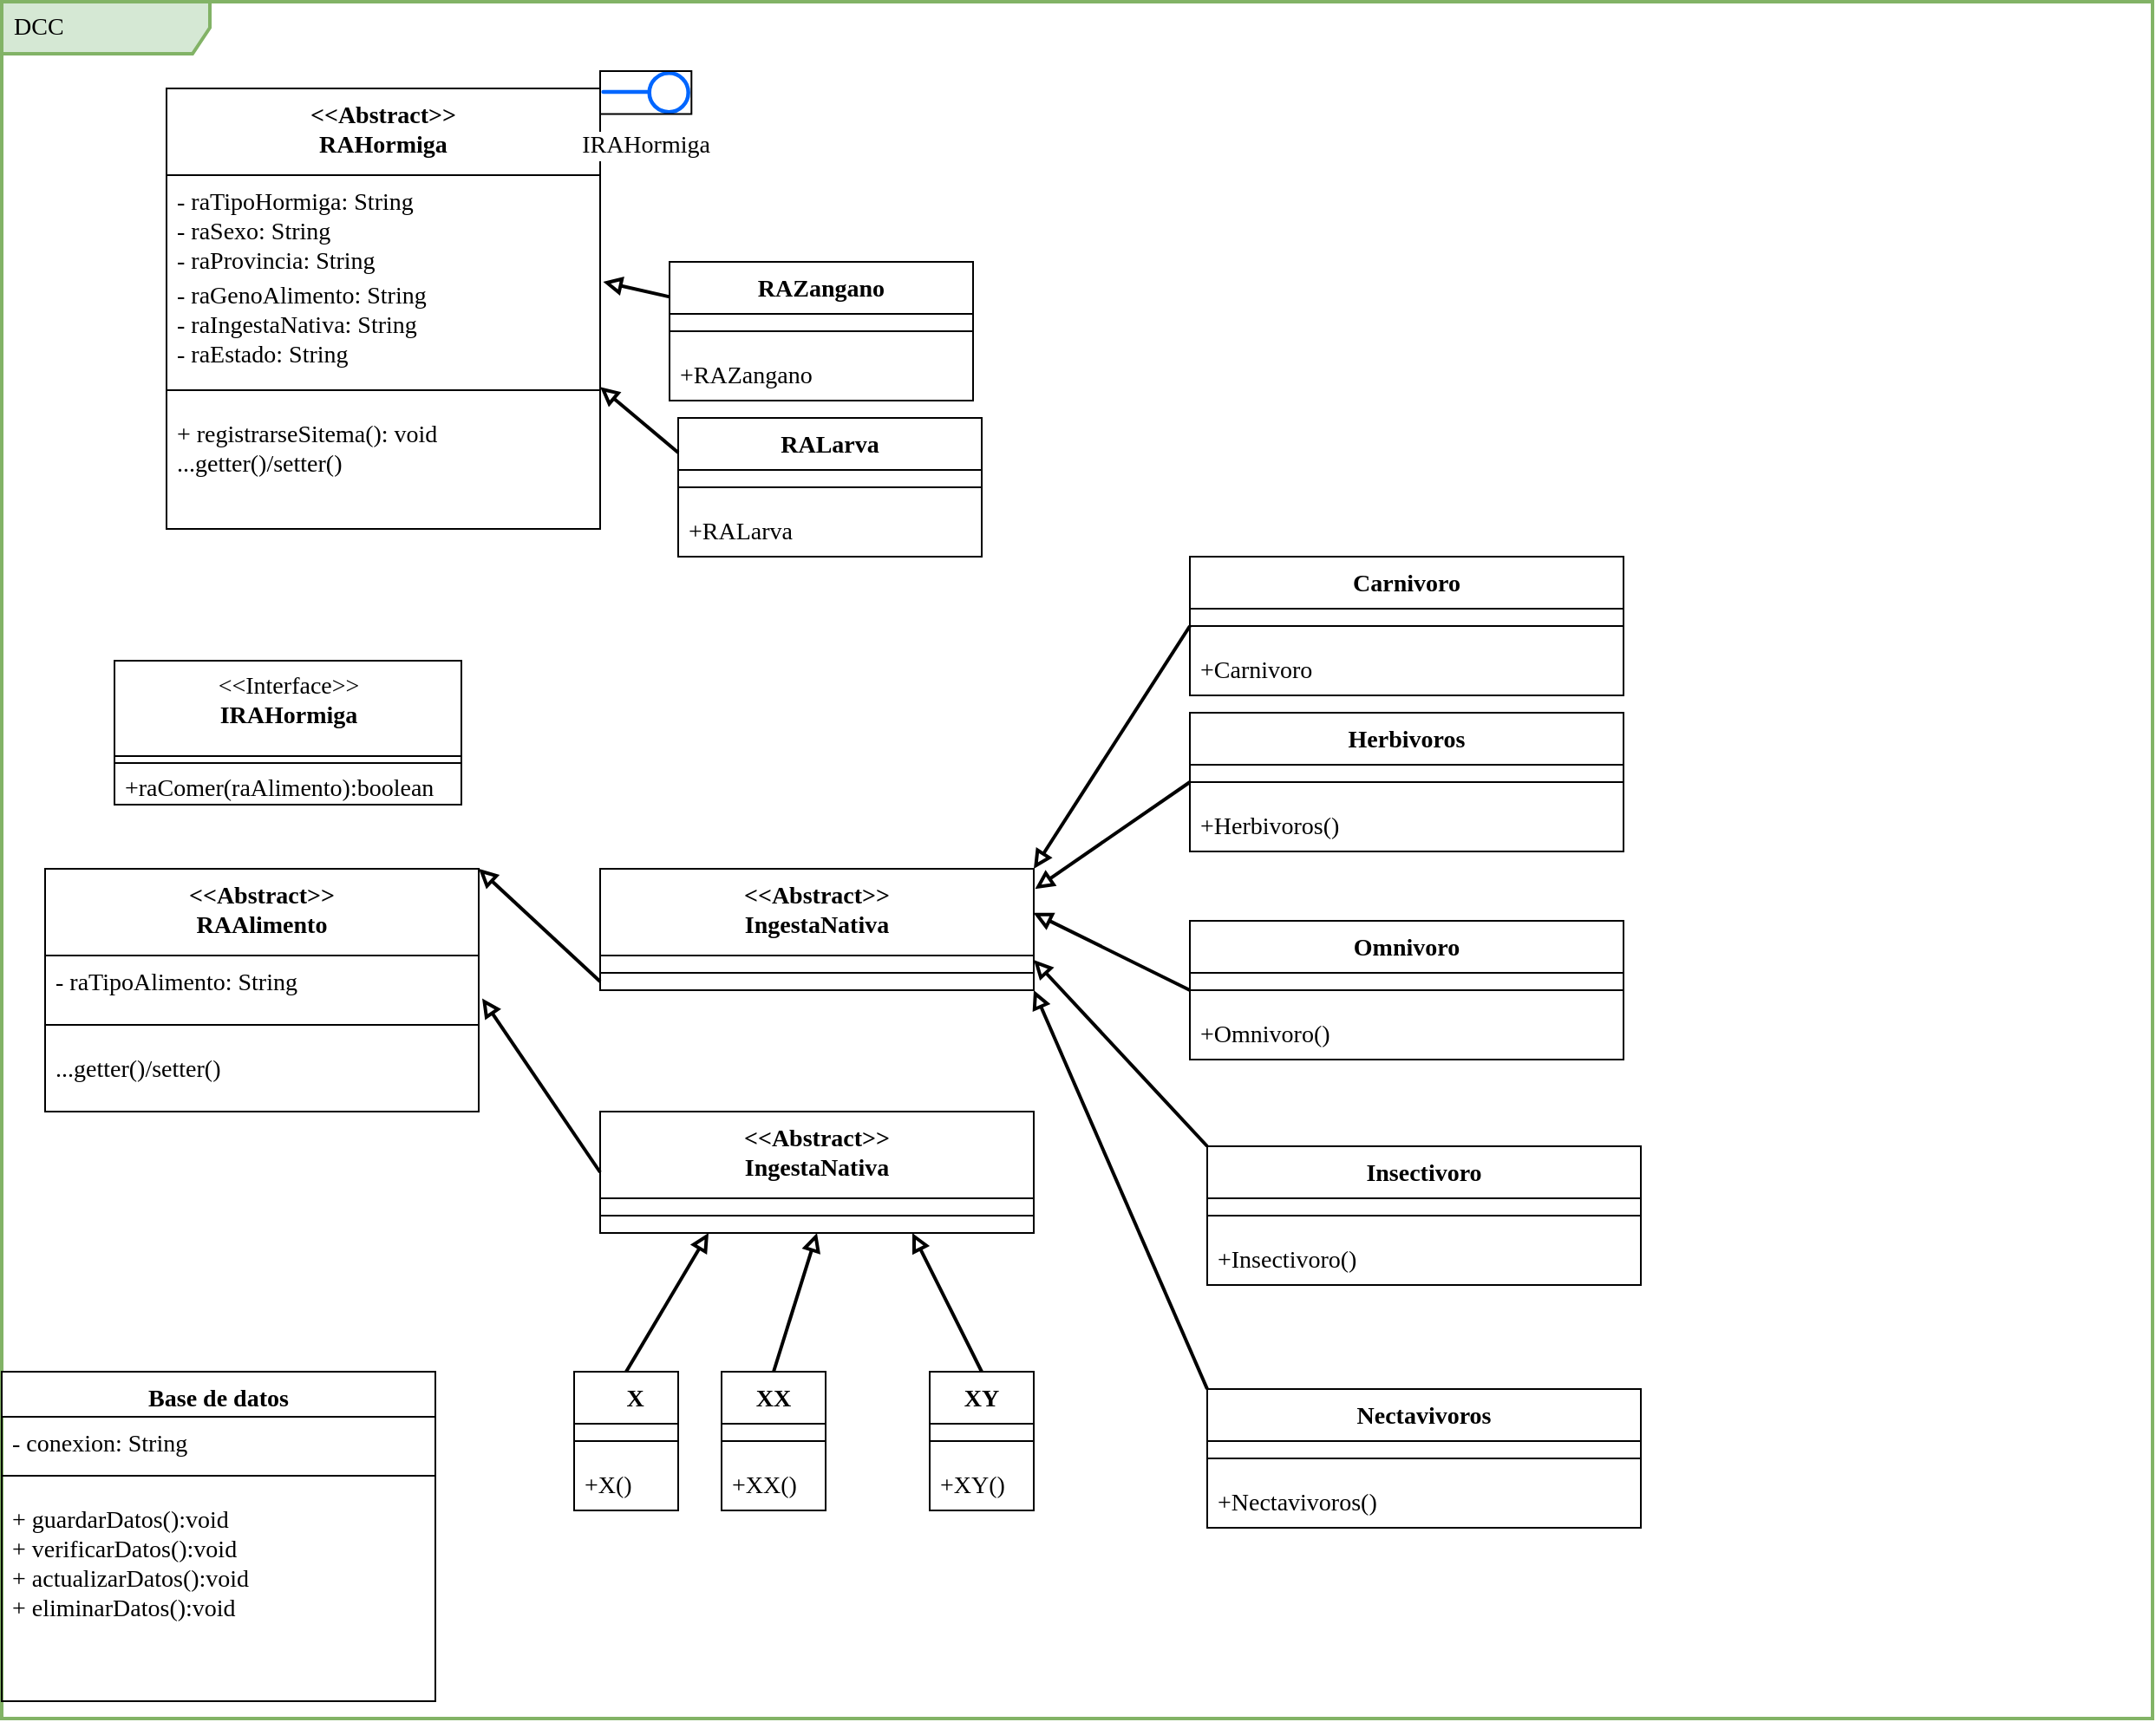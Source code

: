<mxfile>
    <diagram id="NBXmXXn21HyQ9TVF_WW5" name="Page-1">
        <mxGraphModel dx="1602" dy="411" grid="1" gridSize="10" guides="1" tooltips="1" connect="1" arrows="1" fold="1" page="1" pageScale="1" pageWidth="850" pageHeight="1100" math="0" shadow="0">
            <root>
                <mxCell id="0"/>
                <mxCell id="1" parent="0"/>
                <mxCell id="155" value="DCC&amp;nbsp;" style="shape=umlFrame;whiteSpace=wrap;html=1;width=120;height=30;boundedLbl=1;verticalAlign=middle;align=left;spacingLeft=5;shadow=0;fillColor=#d5e8d4;strokeColor=#82b366;strokeWidth=2;fontColor=#000000;fontFamily=Tahoma;fontSize=14;" parent="1" vertex="1">
                    <mxGeometry x="-815" y="40" width="1240" height="990" as="geometry"/>
                </mxCell>
                <mxCell id="95" value="&lt;&lt;Abstract&gt;&gt;&#10;RAHormiga" style="swimlane;fontStyle=1;align=center;verticalAlign=top;childLayout=stackLayout;horizontal=1;startSize=50;horizontalStack=0;resizeParent=1;resizeParentMax=0;resizeLast=0;collapsible=1;marginBottom=0;hachureGap=4;fontFamily=Tahoma;fontSize=14;swimlaneLine=1;glass=0;rounded=0;" parent="1" vertex="1">
                    <mxGeometry x="-720" y="90" width="250" height="254" as="geometry">
                        <mxRectangle x="-525" y="30" width="140" height="40" as="alternateBounds"/>
                    </mxGeometry>
                </mxCell>
                <mxCell id="96" value="- raTipoHormiga: String&#10;- raSexo: String&#10;- raProvincia: String&#10;&#10;" style="text;strokeColor=none;fillColor=none;align=left;verticalAlign=top;spacingLeft=4;spacingRight=4;overflow=hidden;rotatable=0;points=[[0,0.5],[1,0.5]];portConstraint=eastwest;hachureGap=4;fontFamily=Tahoma;fontSize=14;" parent="95" vertex="1">
                    <mxGeometry y="50" width="250" height="54" as="geometry"/>
                </mxCell>
                <mxCell id="156" value="- raGenoAlimento: String&#10;- raIngestaNativa: String&#10;- raEstado: String&#10;&#10;" style="text;strokeColor=none;fillColor=none;align=left;verticalAlign=top;spacingLeft=4;spacingRight=4;overflow=hidden;rotatable=0;points=[[0,0.5],[1,0.5]];portConstraint=eastwest;hachureGap=4;fontFamily=Tahoma;fontSize=14;" parent="95" vertex="1">
                    <mxGeometry y="104" width="250" height="60" as="geometry"/>
                </mxCell>
                <mxCell id="97" value="" style="line;strokeWidth=1;fillColor=none;align=left;verticalAlign=middle;spacingTop=-1;spacingLeft=3;spacingRight=3;rotatable=0;labelPosition=right;points=[];portConstraint=eastwest;strokeColor=inherit;hachureGap=4;fontFamily=Tahoma;fontSize=14;" parent="95" vertex="1">
                    <mxGeometry y="164" width="250" height="20" as="geometry"/>
                </mxCell>
                <mxCell id="98" value="+ registrarseSitema(): void&#10;...getter()/setter()" style="text;strokeColor=none;fillColor=none;align=left;verticalAlign=top;spacingLeft=4;spacingRight=4;overflow=hidden;rotatable=0;points=[[0,0.5],[1,0.5]];portConstraint=eastwest;hachureGap=4;fontFamily=Tahoma;fontSize=14;" parent="95" vertex="1">
                    <mxGeometry y="184" width="250" height="70" as="geometry"/>
                </mxCell>
                <mxCell id="125" value="Base de datos" style="swimlane;fontStyle=1;align=center;verticalAlign=top;childLayout=stackLayout;horizontal=1;startSize=26;horizontalStack=0;resizeParent=1;resizeParentMax=0;resizeLast=0;collapsible=1;marginBottom=0;hachureGap=4;fontFamily=Tahoma;fontSize=14;swimlaneLine=1;glass=0;rounded=0;" parent="1" vertex="1">
                    <mxGeometry x="-815" y="830" width="250" height="190" as="geometry"/>
                </mxCell>
                <mxCell id="126" value="- conexion: String&#10;" style="text;strokeColor=none;fillColor=none;align=left;verticalAlign=top;spacingLeft=4;spacingRight=4;overflow=hidden;rotatable=0;points=[[0,0.5],[1,0.5]];portConstraint=eastwest;hachureGap=4;fontFamily=Tahoma;fontSize=14;" parent="125" vertex="1">
                    <mxGeometry y="26" width="250" height="24" as="geometry"/>
                </mxCell>
                <mxCell id="127" value="" style="line;strokeWidth=1;fillColor=none;align=left;verticalAlign=middle;spacingTop=-1;spacingLeft=3;spacingRight=3;rotatable=0;labelPosition=right;points=[];portConstraint=eastwest;strokeColor=inherit;hachureGap=4;fontFamily=Tahoma;fontSize=14;" parent="125" vertex="1">
                    <mxGeometry y="50" width="250" height="20" as="geometry"/>
                </mxCell>
                <mxCell id="128" value="+ guardarDatos():void&#10;+ verificarDatos():void&#10;+ actualizarDatos():void&#10;+ eliminarDatos():void&#10;" style="text;strokeColor=none;fillColor=none;align=left;verticalAlign=top;spacingLeft=4;spacingRight=4;overflow=hidden;rotatable=0;points=[[0,0.5],[1,0.5]];portConstraint=eastwest;hachureGap=4;fontFamily=Tahoma;fontSize=14;" parent="125" vertex="1">
                    <mxGeometry y="70" width="250" height="120" as="geometry"/>
                </mxCell>
                <mxCell id="AS-QSBwGqHrEAFDhqw0k-174" style="edgeStyle=none;html=1;fontFamily=Tahoma;fontSize=14;endArrow=block;endFill=0;strokeWidth=2;entryX=1.007;entryY=0.125;entryDx=0;entryDy=0;entryPerimeter=0;" parent="1" source="AS-QSBwGqHrEAFDhqw0k-169" target="156" edge="1">
                    <mxGeometry relative="1" as="geometry"/>
                </mxCell>
                <mxCell id="AS-QSBwGqHrEAFDhqw0k-169" value="RAZangano" style="swimlane;fontStyle=1;align=center;verticalAlign=top;childLayout=stackLayout;horizontal=1;startSize=30;horizontalStack=0;resizeParent=1;resizeParentMax=0;resizeLast=0;collapsible=1;marginBottom=0;hachureGap=4;fontFamily=Tahoma;fontSize=14;swimlaneLine=1;glass=0;rounded=0;" parent="1" vertex="1">
                    <mxGeometry x="-430" y="190" width="175" height="80" as="geometry">
                        <mxRectangle x="-525" y="30" width="140" height="40" as="alternateBounds"/>
                    </mxGeometry>
                </mxCell>
                <mxCell id="AS-QSBwGqHrEAFDhqw0k-172" value="" style="line;strokeWidth=1;fillColor=none;align=left;verticalAlign=middle;spacingTop=-1;spacingLeft=3;spacingRight=3;rotatable=0;labelPosition=right;points=[];portConstraint=eastwest;strokeColor=inherit;hachureGap=4;fontFamily=Tahoma;fontSize=14;" parent="AS-QSBwGqHrEAFDhqw0k-169" vertex="1">
                    <mxGeometry y="30" width="175" height="20" as="geometry"/>
                </mxCell>
                <mxCell id="AS-QSBwGqHrEAFDhqw0k-173" value="+RAZangano" style="text;strokeColor=none;fillColor=none;align=left;verticalAlign=top;spacingLeft=4;spacingRight=4;overflow=hidden;rotatable=0;points=[[0,0.5],[1,0.5]];portConstraint=eastwest;hachureGap=4;fontFamily=Tahoma;fontSize=14;" parent="AS-QSBwGqHrEAFDhqw0k-169" vertex="1">
                    <mxGeometry y="50" width="175" height="30" as="geometry"/>
                </mxCell>
                <mxCell id="AS-QSBwGqHrEAFDhqw0k-178" value="RALarva" style="swimlane;fontStyle=1;align=center;verticalAlign=top;childLayout=stackLayout;horizontal=1;startSize=30;horizontalStack=0;resizeParent=1;resizeParentMax=0;resizeLast=0;collapsible=1;marginBottom=0;hachureGap=4;fontFamily=Tahoma;fontSize=14;swimlaneLine=1;glass=0;rounded=0;" parent="1" vertex="1">
                    <mxGeometry x="-425" y="280" width="175" height="80" as="geometry">
                        <mxRectangle x="-525" y="30" width="140" height="40" as="alternateBounds"/>
                    </mxGeometry>
                </mxCell>
                <mxCell id="AS-QSBwGqHrEAFDhqw0k-179" value="" style="line;strokeWidth=1;fillColor=none;align=left;verticalAlign=middle;spacingTop=-1;spacingLeft=3;spacingRight=3;rotatable=0;labelPosition=right;points=[];portConstraint=eastwest;strokeColor=inherit;hachureGap=4;fontFamily=Tahoma;fontSize=14;" parent="AS-QSBwGqHrEAFDhqw0k-178" vertex="1">
                    <mxGeometry y="30" width="175" height="20" as="geometry"/>
                </mxCell>
                <mxCell id="AS-QSBwGqHrEAFDhqw0k-180" value="+RALarva" style="text;strokeColor=none;fillColor=none;align=left;verticalAlign=top;spacingLeft=4;spacingRight=4;overflow=hidden;rotatable=0;points=[[0,0.5],[1,0.5]];portConstraint=eastwest;hachureGap=4;fontFamily=Tahoma;fontSize=14;" parent="AS-QSBwGqHrEAFDhqw0k-178" vertex="1">
                    <mxGeometry y="50" width="175" height="30" as="geometry"/>
                </mxCell>
                <mxCell id="AS-QSBwGqHrEAFDhqw0k-181" style="edgeStyle=none;html=1;fontFamily=Tahoma;fontSize=14;endArrow=block;endFill=0;strokeWidth=2;entryX=1;entryY=0.408;entryDx=0;entryDy=0;exitX=0;exitY=0.25;exitDx=0;exitDy=0;entryPerimeter=0;" parent="1" source="AS-QSBwGqHrEAFDhqw0k-178" target="97" edge="1">
                    <mxGeometry relative="1" as="geometry">
                        <mxPoint x="-390" y="146.107" as="sourcePoint"/>
                        <mxPoint x="-460.25" y="126.924" as="targetPoint"/>
                    </mxGeometry>
                </mxCell>
                <mxCell id="AS-QSBwGqHrEAFDhqw0k-183" value="IRAHormiga" style="aspect=fixed;perimeter=ellipsePerimeter;html=1;align=center;shadow=0;dashed=0;spacingTop=3;image;image=img/lib/active_directory/interface.svg;fontFamily=Tahoma;fontSize=14;rotation=0;imageBorder=default;" parent="1" vertex="1">
                    <mxGeometry x="-470" y="80" width="52.65" height="24.75" as="geometry"/>
                </mxCell>
                <mxCell id="AS-QSBwGqHrEAFDhqw0k-186" value="&amp;lt;&amp;lt;Interface&amp;gt;&amp;gt;&lt;br&gt;&lt;b&gt;IRAHormiga&lt;/b&gt;" style="swimlane;fontStyle=0;align=center;verticalAlign=top;childLayout=stackLayout;horizontal=1;startSize=55;horizontalStack=0;resizeParent=1;resizeParentMax=0;resizeLast=0;collapsible=0;marginBottom=0;html=1;sketch=0;fontFamily=Tahoma;fontSize=14;" parent="1" vertex="1">
                    <mxGeometry x="-750" y="420" width="200" height="83" as="geometry"/>
                </mxCell>
                <mxCell id="AS-QSBwGqHrEAFDhqw0k-191" value="" style="line;strokeWidth=1;fillColor=none;align=left;verticalAlign=middle;spacingTop=-1;spacingLeft=3;spacingRight=3;rotatable=0;labelPosition=right;points=[];portConstraint=eastwest;sketch=0;fontFamily=Tahoma;fontSize=14;" parent="AS-QSBwGqHrEAFDhqw0k-186" vertex="1">
                    <mxGeometry y="55" width="200" height="8" as="geometry"/>
                </mxCell>
                <mxCell id="AS-QSBwGqHrEAFDhqw0k-193" value="+raComer(raAlimento):boolean" style="text;html=1;strokeColor=none;fillColor=none;align=left;verticalAlign=middle;spacingLeft=4;spacingRight=4;overflow=hidden;rotatable=0;points=[[0,0.5],[1,0.5]];portConstraint=eastwest;sketch=0;fontFamily=Tahoma;fontSize=14;" parent="AS-QSBwGqHrEAFDhqw0k-186" vertex="1">
                    <mxGeometry y="63" width="200" height="20" as="geometry"/>
                </mxCell>
                <mxCell id="AS-QSBwGqHrEAFDhqw0k-194" value="&lt;&lt;Abstract&gt;&gt;&#10;RAAlimento" style="swimlane;fontStyle=1;align=center;verticalAlign=top;childLayout=stackLayout;horizontal=1;startSize=50;horizontalStack=0;resizeParent=1;resizeParentMax=0;resizeLast=0;collapsible=1;marginBottom=0;hachureGap=4;fontFamily=Tahoma;fontSize=14;swimlaneLine=1;glass=0;rounded=0;" parent="1" vertex="1">
                    <mxGeometry x="-790" y="540" width="250" height="140" as="geometry">
                        <mxRectangle x="-525" y="30" width="140" height="40" as="alternateBounds"/>
                    </mxGeometry>
                </mxCell>
                <mxCell id="AS-QSBwGqHrEAFDhqw0k-195" value="- raTipoAlimento: String" style="text;strokeColor=none;fillColor=none;align=left;verticalAlign=top;spacingLeft=4;spacingRight=4;overflow=hidden;rotatable=0;points=[[0,0.5],[1,0.5]];portConstraint=eastwest;hachureGap=4;fontFamily=Tahoma;fontSize=14;" parent="AS-QSBwGqHrEAFDhqw0k-194" vertex="1">
                    <mxGeometry y="50" width="250" height="30" as="geometry"/>
                </mxCell>
                <mxCell id="AS-QSBwGqHrEAFDhqw0k-197" value="" style="line;strokeWidth=1;fillColor=none;align=left;verticalAlign=middle;spacingTop=-1;spacingLeft=3;spacingRight=3;rotatable=0;labelPosition=right;points=[];portConstraint=eastwest;strokeColor=inherit;hachureGap=4;fontFamily=Tahoma;fontSize=14;" parent="AS-QSBwGqHrEAFDhqw0k-194" vertex="1">
                    <mxGeometry y="80" width="250" height="20" as="geometry"/>
                </mxCell>
                <mxCell id="AS-QSBwGqHrEAFDhqw0k-198" value="...getter()/setter()" style="text;strokeColor=none;fillColor=none;align=left;verticalAlign=top;spacingLeft=4;spacingRight=4;overflow=hidden;rotatable=0;points=[[0,0.5],[1,0.5]];portConstraint=eastwest;hachureGap=4;fontFamily=Tahoma;fontSize=14;" parent="AS-QSBwGqHrEAFDhqw0k-194" vertex="1">
                    <mxGeometry y="100" width="250" height="40" as="geometry"/>
                </mxCell>
                <mxCell id="AS-QSBwGqHrEAFDhqw0k-199" value="&lt;&lt;Abstract&gt;&gt;&#10;IngestaNativa" style="swimlane;fontStyle=1;align=center;verticalAlign=top;childLayout=stackLayout;horizontal=1;startSize=50;horizontalStack=0;resizeParent=1;resizeParentMax=0;resizeLast=0;collapsible=1;marginBottom=0;hachureGap=4;fontFamily=Tahoma;fontSize=14;swimlaneLine=1;glass=0;rounded=0;" parent="1" vertex="1">
                    <mxGeometry x="-470" y="540" width="250" height="70" as="geometry">
                        <mxRectangle x="-525" y="30" width="140" height="40" as="alternateBounds"/>
                    </mxGeometry>
                </mxCell>
                <mxCell id="AS-QSBwGqHrEAFDhqw0k-201" value="" style="line;strokeWidth=1;fillColor=none;align=left;verticalAlign=middle;spacingTop=-1;spacingLeft=3;spacingRight=3;rotatable=0;labelPosition=right;points=[];portConstraint=eastwest;strokeColor=inherit;hachureGap=4;fontFamily=Tahoma;fontSize=14;" parent="AS-QSBwGqHrEAFDhqw0k-199" vertex="1">
                    <mxGeometry y="50" width="250" height="20" as="geometry"/>
                </mxCell>
                <mxCell id="AS-QSBwGqHrEAFDhqw0k-207" style="edgeStyle=none;html=1;fontFamily=Tahoma;fontSize=14;endArrow=block;endFill=0;strokeWidth=2;entryX=1;entryY=0;entryDx=0;entryDy=0;exitX=0;exitY=0.5;exitDx=0;exitDy=0;" parent="1" target="AS-QSBwGqHrEAFDhqw0k-194" edge="1">
                    <mxGeometry relative="1" as="geometry">
                        <mxPoint x="-470" y="605" as="sourcePoint"/>
                        <mxPoint x="-458.25" y="211.5" as="targetPoint"/>
                    </mxGeometry>
                </mxCell>
                <mxCell id="AS-QSBwGqHrEAFDhqw0k-208" value="&lt;&lt;Abstract&gt;&gt;&#10;IngestaNativa" style="swimlane;fontStyle=1;align=center;verticalAlign=top;childLayout=stackLayout;horizontal=1;startSize=50;horizontalStack=0;resizeParent=1;resizeParentMax=0;resizeLast=0;collapsible=1;marginBottom=0;hachureGap=4;fontFamily=Tahoma;fontSize=14;swimlaneLine=1;glass=0;rounded=0;" parent="1" vertex="1">
                    <mxGeometry x="-470" y="680" width="250" height="70" as="geometry">
                        <mxRectangle x="-525" y="30" width="140" height="40" as="alternateBounds"/>
                    </mxGeometry>
                </mxCell>
                <mxCell id="AS-QSBwGqHrEAFDhqw0k-209" value="" style="line;strokeWidth=1;fillColor=none;align=left;verticalAlign=middle;spacingTop=-1;spacingLeft=3;spacingRight=3;rotatable=0;labelPosition=right;points=[];portConstraint=eastwest;strokeColor=inherit;hachureGap=4;fontFamily=Tahoma;fontSize=14;" parent="AS-QSBwGqHrEAFDhqw0k-208" vertex="1">
                    <mxGeometry y="50" width="250" height="20" as="geometry"/>
                </mxCell>
                <mxCell id="AS-QSBwGqHrEAFDhqw0k-210" style="edgeStyle=none;html=1;fontFamily=Tahoma;fontSize=14;endArrow=block;endFill=0;strokeWidth=2;entryX=1.008;entryY=0.825;entryDx=0;entryDy=0;exitX=0;exitY=0.5;exitDx=0;exitDy=0;entryPerimeter=0;" parent="1" source="AS-QSBwGqHrEAFDhqw0k-208" target="AS-QSBwGqHrEAFDhqw0k-195" edge="1">
                    <mxGeometry relative="1" as="geometry">
                        <mxPoint x="-460" y="615" as="sourcePoint"/>
                        <mxPoint x="-530" y="550" as="targetPoint"/>
                    </mxGeometry>
                </mxCell>
                <mxCell id="AS-QSBwGqHrEAFDhqw0k-211" value="Carnivoro" style="swimlane;fontStyle=1;align=center;verticalAlign=top;childLayout=stackLayout;horizontal=1;startSize=30;horizontalStack=0;resizeParent=1;resizeParentMax=0;resizeLast=0;collapsible=1;marginBottom=0;hachureGap=4;fontFamily=Tahoma;fontSize=14;swimlaneLine=1;glass=0;rounded=0;" parent="1" vertex="1">
                    <mxGeometry x="-130" y="360" width="250" height="80" as="geometry">
                        <mxRectangle x="-525" y="30" width="140" height="40" as="alternateBounds"/>
                    </mxGeometry>
                </mxCell>
                <mxCell id="AS-QSBwGqHrEAFDhqw0k-212" value="" style="line;strokeWidth=1;fillColor=none;align=left;verticalAlign=middle;spacingTop=-1;spacingLeft=3;spacingRight=3;rotatable=0;labelPosition=right;points=[];portConstraint=eastwest;strokeColor=inherit;hachureGap=4;fontFamily=Tahoma;fontSize=14;" parent="AS-QSBwGqHrEAFDhqw0k-211" vertex="1">
                    <mxGeometry y="30" width="250" height="20" as="geometry"/>
                </mxCell>
                <mxCell id="AS-QSBwGqHrEAFDhqw0k-226" value="+Carnivoro" style="text;strokeColor=none;fillColor=none;align=left;verticalAlign=top;spacingLeft=4;spacingRight=4;overflow=hidden;rotatable=0;points=[[0,0.5],[1,0.5]];portConstraint=eastwest;hachureGap=4;fontFamily=Tahoma;fontSize=14;" parent="AS-QSBwGqHrEAFDhqw0k-211" vertex="1">
                    <mxGeometry y="50" width="250" height="30" as="geometry"/>
                </mxCell>
                <mxCell id="AS-QSBwGqHrEAFDhqw0k-213" value="Herbivoros" style="swimlane;fontStyle=1;align=center;verticalAlign=top;childLayout=stackLayout;horizontal=1;startSize=30;horizontalStack=0;resizeParent=1;resizeParentMax=0;resizeLast=0;collapsible=1;marginBottom=0;hachureGap=4;fontFamily=Tahoma;fontSize=14;swimlaneLine=1;glass=0;rounded=0;" parent="1" vertex="1">
                    <mxGeometry x="-130" y="450" width="250" height="80" as="geometry">
                        <mxRectangle x="-525" y="30" width="140" height="40" as="alternateBounds"/>
                    </mxGeometry>
                </mxCell>
                <mxCell id="AS-QSBwGqHrEAFDhqw0k-214" value="" style="line;strokeWidth=1;fillColor=none;align=left;verticalAlign=middle;spacingTop=-1;spacingLeft=3;spacingRight=3;rotatable=0;labelPosition=right;points=[];portConstraint=eastwest;strokeColor=inherit;hachureGap=4;fontFamily=Tahoma;fontSize=14;" parent="AS-QSBwGqHrEAFDhqw0k-213" vertex="1">
                    <mxGeometry y="30" width="250" height="20" as="geometry"/>
                </mxCell>
                <mxCell id="AS-QSBwGqHrEAFDhqw0k-227" value="+Herbivoros()" style="text;strokeColor=none;fillColor=none;align=left;verticalAlign=top;spacingLeft=4;spacingRight=4;overflow=hidden;rotatable=0;points=[[0,0.5],[1,0.5]];portConstraint=eastwest;hachureGap=4;fontFamily=Tahoma;fontSize=14;" parent="AS-QSBwGqHrEAFDhqw0k-213" vertex="1">
                    <mxGeometry y="50" width="250" height="30" as="geometry"/>
                </mxCell>
                <mxCell id="AS-QSBwGqHrEAFDhqw0k-215" value="Insectivoro" style="swimlane;fontStyle=1;align=center;verticalAlign=top;childLayout=stackLayout;horizontal=1;startSize=30;horizontalStack=0;resizeParent=1;resizeParentMax=0;resizeLast=0;collapsible=1;marginBottom=0;hachureGap=4;fontFamily=Tahoma;fontSize=14;swimlaneLine=1;glass=0;rounded=0;" parent="1" vertex="1">
                    <mxGeometry x="-120" y="700" width="250" height="80" as="geometry">
                        <mxRectangle x="-525" y="30" width="140" height="40" as="alternateBounds"/>
                    </mxGeometry>
                </mxCell>
                <mxCell id="AS-QSBwGqHrEAFDhqw0k-216" value="" style="line;strokeWidth=1;fillColor=none;align=left;verticalAlign=middle;spacingTop=-1;spacingLeft=3;spacingRight=3;rotatable=0;labelPosition=right;points=[];portConstraint=eastwest;strokeColor=inherit;hachureGap=4;fontFamily=Tahoma;fontSize=14;" parent="AS-QSBwGqHrEAFDhqw0k-215" vertex="1">
                    <mxGeometry y="30" width="250" height="20" as="geometry"/>
                </mxCell>
                <mxCell id="AS-QSBwGqHrEAFDhqw0k-229" value="+Insectivoro()" style="text;strokeColor=none;fillColor=none;align=left;verticalAlign=top;spacingLeft=4;spacingRight=4;overflow=hidden;rotatable=0;points=[[0,0.5],[1,0.5]];portConstraint=eastwest;hachureGap=4;fontFamily=Tahoma;fontSize=14;" parent="AS-QSBwGqHrEAFDhqw0k-215" vertex="1">
                    <mxGeometry y="50" width="250" height="30" as="geometry"/>
                </mxCell>
                <mxCell id="AS-QSBwGqHrEAFDhqw0k-217" value="Omnivoro" style="swimlane;fontStyle=1;align=center;verticalAlign=top;childLayout=stackLayout;horizontal=1;startSize=30;horizontalStack=0;resizeParent=1;resizeParentMax=0;resizeLast=0;collapsible=1;marginBottom=0;hachureGap=4;fontFamily=Tahoma;fontSize=14;swimlaneLine=1;glass=0;rounded=0;" parent="1" vertex="1">
                    <mxGeometry x="-130" y="570" width="250" height="80" as="geometry">
                        <mxRectangle x="-525" y="30" width="140" height="40" as="alternateBounds"/>
                    </mxGeometry>
                </mxCell>
                <mxCell id="AS-QSBwGqHrEAFDhqw0k-218" value="" style="line;strokeWidth=1;fillColor=none;align=left;verticalAlign=middle;spacingTop=-1;spacingLeft=3;spacingRight=3;rotatable=0;labelPosition=right;points=[];portConstraint=eastwest;strokeColor=inherit;hachureGap=4;fontFamily=Tahoma;fontSize=14;" parent="AS-QSBwGqHrEAFDhqw0k-217" vertex="1">
                    <mxGeometry y="30" width="250" height="20" as="geometry"/>
                </mxCell>
                <mxCell id="AS-QSBwGqHrEAFDhqw0k-228" value="+Omnivoro()" style="text;strokeColor=none;fillColor=none;align=left;verticalAlign=top;spacingLeft=4;spacingRight=4;overflow=hidden;rotatable=0;points=[[0,0.5],[1,0.5]];portConstraint=eastwest;hachureGap=4;fontFamily=Tahoma;fontSize=14;" parent="AS-QSBwGqHrEAFDhqw0k-217" vertex="1">
                    <mxGeometry y="50" width="250" height="30" as="geometry"/>
                </mxCell>
                <mxCell id="AS-QSBwGqHrEAFDhqw0k-219" value="Nectavivoros" style="swimlane;fontStyle=1;align=center;verticalAlign=top;childLayout=stackLayout;horizontal=1;startSize=30;horizontalStack=0;resizeParent=1;resizeParentMax=0;resizeLast=0;collapsible=1;marginBottom=0;hachureGap=4;fontFamily=Tahoma;fontSize=14;swimlaneLine=1;glass=0;rounded=0;" parent="1" vertex="1">
                    <mxGeometry x="-120" y="840" width="250" height="80" as="geometry">
                        <mxRectangle x="-525" y="30" width="140" height="40" as="alternateBounds"/>
                    </mxGeometry>
                </mxCell>
                <mxCell id="AS-QSBwGqHrEAFDhqw0k-220" value="" style="line;strokeWidth=1;fillColor=none;align=left;verticalAlign=middle;spacingTop=-1;spacingLeft=3;spacingRight=3;rotatable=0;labelPosition=right;points=[];portConstraint=eastwest;strokeColor=inherit;hachureGap=4;fontFamily=Tahoma;fontSize=14;" parent="AS-QSBwGqHrEAFDhqw0k-219" vertex="1">
                    <mxGeometry y="30" width="250" height="20" as="geometry"/>
                </mxCell>
                <mxCell id="AS-QSBwGqHrEAFDhqw0k-230" value="+Nectavivoros()" style="text;strokeColor=none;fillColor=none;align=left;verticalAlign=top;spacingLeft=4;spacingRight=4;overflow=hidden;rotatable=0;points=[[0,0.5],[1,0.5]];portConstraint=eastwest;hachureGap=4;fontFamily=Tahoma;fontSize=14;" parent="AS-QSBwGqHrEAFDhqw0k-219" vertex="1">
                    <mxGeometry y="50" width="250" height="30" as="geometry"/>
                </mxCell>
                <mxCell id="AS-QSBwGqHrEAFDhqw0k-221" style="edgeStyle=none;html=1;fontFamily=Tahoma;fontSize=14;endArrow=block;endFill=0;strokeWidth=2;entryX=1;entryY=0;entryDx=0;entryDy=0;exitX=0;exitY=0.5;exitDx=0;exitDy=0;" parent="1" source="AS-QSBwGqHrEAFDhqw0k-211" target="AS-QSBwGqHrEAFDhqw0k-199" edge="1">
                    <mxGeometry relative="1" as="geometry">
                        <mxPoint x="-150" y="470" as="sourcePoint"/>
                        <mxPoint x="-220" y="405" as="targetPoint"/>
                    </mxGeometry>
                </mxCell>
                <mxCell id="AS-QSBwGqHrEAFDhqw0k-222" style="edgeStyle=none;html=1;fontFamily=Tahoma;fontSize=14;endArrow=block;endFill=0;strokeWidth=2;entryX=1.003;entryY=0.166;entryDx=0;entryDy=0;exitX=0;exitY=0.5;exitDx=0;exitDy=0;entryPerimeter=0;" parent="1" source="AS-QSBwGqHrEAFDhqw0k-213" target="AS-QSBwGqHrEAFDhqw0k-199" edge="1">
                    <mxGeometry relative="1" as="geometry">
                        <mxPoint x="-120" y="470" as="sourcePoint"/>
                        <mxPoint x="-220" y="575" as="targetPoint"/>
                    </mxGeometry>
                </mxCell>
                <mxCell id="AS-QSBwGqHrEAFDhqw0k-223" style="edgeStyle=none;html=1;fontFamily=Tahoma;fontSize=14;endArrow=block;endFill=0;strokeWidth=2;entryX=0.999;entryY=0.363;entryDx=0;entryDy=0;exitX=0;exitY=0.5;exitDx=0;exitDy=0;entryPerimeter=0;" parent="1" source="AS-QSBwGqHrEAFDhqw0k-217" target="AS-QSBwGqHrEAFDhqw0k-199" edge="1">
                    <mxGeometry relative="1" as="geometry">
                        <mxPoint x="-120" y="550" as="sourcePoint"/>
                        <mxPoint x="-220" y="590" as="targetPoint"/>
                    </mxGeometry>
                </mxCell>
                <mxCell id="AS-QSBwGqHrEAFDhqw0k-224" style="edgeStyle=none;html=1;fontFamily=Tahoma;fontSize=14;endArrow=block;endFill=0;strokeWidth=2;entryX=1;entryY=0.75;entryDx=0;entryDy=0;exitX=0;exitY=0;exitDx=0;exitDy=0;" parent="1" source="AS-QSBwGqHrEAFDhqw0k-215" target="AS-QSBwGqHrEAFDhqw0k-199" edge="1">
                    <mxGeometry relative="1" as="geometry">
                        <mxPoint x="-110" y="645" as="sourcePoint"/>
                        <mxPoint x="-210.25" y="575.41" as="targetPoint"/>
                    </mxGeometry>
                </mxCell>
                <mxCell id="AS-QSBwGqHrEAFDhqw0k-225" style="edgeStyle=none;html=1;fontFamily=Tahoma;fontSize=14;endArrow=block;endFill=0;strokeWidth=2;entryX=1;entryY=1;entryDx=0;entryDy=0;exitX=0;exitY=0;exitDx=0;exitDy=0;" parent="1" source="AS-QSBwGqHrEAFDhqw0k-219" target="AS-QSBwGqHrEAFDhqw0k-199" edge="1">
                    <mxGeometry relative="1" as="geometry">
                        <mxPoint x="-110" y="710" as="sourcePoint"/>
                        <mxPoint x="-210" y="602.5" as="targetPoint"/>
                    </mxGeometry>
                </mxCell>
                <mxCell id="157" value="   X" style="swimlane;fontStyle=1;align=center;verticalAlign=top;childLayout=stackLayout;horizontal=1;startSize=30;horizontalStack=0;resizeParent=1;resizeParentMax=0;resizeLast=0;collapsible=1;marginBottom=0;hachureGap=4;fontFamily=Tahoma;fontSize=14;swimlaneLine=1;glass=0;rounded=0;" vertex="1" parent="1">
                    <mxGeometry x="-485" y="830" width="60" height="80" as="geometry">
                        <mxRectangle x="-525" y="30" width="140" height="40" as="alternateBounds"/>
                    </mxGeometry>
                </mxCell>
                <mxCell id="158" value="" style="line;strokeWidth=1;fillColor=none;align=left;verticalAlign=middle;spacingTop=-1;spacingLeft=3;spacingRight=3;rotatable=0;labelPosition=right;points=[];portConstraint=eastwest;strokeColor=inherit;hachureGap=4;fontFamily=Tahoma;fontSize=14;" vertex="1" parent="157">
                    <mxGeometry y="30" width="60" height="20" as="geometry"/>
                </mxCell>
                <mxCell id="159" value="+X()" style="text;strokeColor=none;fillColor=none;align=left;verticalAlign=top;spacingLeft=4;spacingRight=4;overflow=hidden;rotatable=0;points=[[0,0.5],[1,0.5]];portConstraint=eastwest;hachureGap=4;fontFamily=Tahoma;fontSize=14;" vertex="1" parent="157">
                    <mxGeometry y="50" width="60" height="30" as="geometry"/>
                </mxCell>
                <mxCell id="163" value="XY" style="swimlane;fontStyle=1;align=center;verticalAlign=top;childLayout=stackLayout;horizontal=1;startSize=30;horizontalStack=0;resizeParent=1;resizeParentMax=0;resizeLast=0;collapsible=1;marginBottom=0;hachureGap=4;fontFamily=Tahoma;fontSize=14;swimlaneLine=1;glass=0;rounded=0;" vertex="1" parent="1">
                    <mxGeometry x="-280" y="830" width="60" height="80" as="geometry">
                        <mxRectangle x="-525" y="30" width="140" height="40" as="alternateBounds"/>
                    </mxGeometry>
                </mxCell>
                <mxCell id="164" value="" style="line;strokeWidth=1;fillColor=none;align=left;verticalAlign=middle;spacingTop=-1;spacingLeft=3;spacingRight=3;rotatable=0;labelPosition=right;points=[];portConstraint=eastwest;strokeColor=inherit;hachureGap=4;fontFamily=Tahoma;fontSize=14;" vertex="1" parent="163">
                    <mxGeometry y="30" width="60" height="20" as="geometry"/>
                </mxCell>
                <mxCell id="165" value="+XY()" style="text;strokeColor=none;fillColor=none;align=left;verticalAlign=top;spacingLeft=4;spacingRight=4;overflow=hidden;rotatable=0;points=[[0,0.5],[1,0.5]];portConstraint=eastwest;hachureGap=4;fontFamily=Tahoma;fontSize=14;" vertex="1" parent="163">
                    <mxGeometry y="50" width="60" height="30" as="geometry"/>
                </mxCell>
                <mxCell id="166" value="XX" style="swimlane;fontStyle=1;align=center;verticalAlign=top;childLayout=stackLayout;horizontal=1;startSize=30;horizontalStack=0;resizeParent=1;resizeParentMax=0;resizeLast=0;collapsible=1;marginBottom=0;hachureGap=4;fontFamily=Tahoma;fontSize=14;swimlaneLine=1;glass=0;rounded=0;" vertex="1" parent="1">
                    <mxGeometry x="-400" y="830" width="60" height="80" as="geometry">
                        <mxRectangle x="-525" y="30" width="140" height="40" as="alternateBounds"/>
                    </mxGeometry>
                </mxCell>
                <mxCell id="167" value="" style="line;strokeWidth=1;fillColor=none;align=left;verticalAlign=middle;spacingTop=-1;spacingLeft=3;spacingRight=3;rotatable=0;labelPosition=right;points=[];portConstraint=eastwest;strokeColor=inherit;hachureGap=4;fontFamily=Tahoma;fontSize=14;" vertex="1" parent="166">
                    <mxGeometry y="30" width="60" height="20" as="geometry"/>
                </mxCell>
                <mxCell id="168" value="+XX()" style="text;strokeColor=none;fillColor=none;align=left;verticalAlign=top;spacingLeft=4;spacingRight=4;overflow=hidden;rotatable=0;points=[[0,0.5],[1,0.5]];portConstraint=eastwest;hachureGap=4;fontFamily=Tahoma;fontSize=14;" vertex="1" parent="166">
                    <mxGeometry y="50" width="60" height="30" as="geometry"/>
                </mxCell>
                <mxCell id="169" style="edgeStyle=none;html=1;fontFamily=Tahoma;fontSize=14;endArrow=block;endFill=0;strokeWidth=2;entryX=0.25;entryY=1;entryDx=0;entryDy=0;exitX=0.5;exitY=0;exitDx=0;exitDy=0;" edge="1" parent="1" source="157" target="AS-QSBwGqHrEAFDhqw0k-208">
                    <mxGeometry relative="1" as="geometry">
                        <mxPoint x="-110" y="850" as="sourcePoint"/>
                        <mxPoint x="-210" y="620" as="targetPoint"/>
                    </mxGeometry>
                </mxCell>
                <mxCell id="170" style="edgeStyle=none;html=1;fontFamily=Tahoma;fontSize=14;endArrow=block;endFill=0;strokeWidth=2;entryX=0.5;entryY=1;entryDx=0;entryDy=0;exitX=0.5;exitY=0;exitDx=0;exitDy=0;" edge="1" parent="1" source="166" target="AS-QSBwGqHrEAFDhqw0k-208">
                    <mxGeometry relative="1" as="geometry">
                        <mxPoint x="-490" y="840" as="sourcePoint"/>
                        <mxPoint x="-397.5" y="760" as="targetPoint"/>
                    </mxGeometry>
                </mxCell>
                <mxCell id="171" style="edgeStyle=none;html=1;fontFamily=Tahoma;fontSize=14;endArrow=block;endFill=0;strokeWidth=2;exitX=0.5;exitY=0;exitDx=0;exitDy=0;" edge="1" parent="1" source="163">
                    <mxGeometry relative="1" as="geometry">
                        <mxPoint x="-410" y="840" as="sourcePoint"/>
                        <mxPoint x="-290" y="750" as="targetPoint"/>
                    </mxGeometry>
                </mxCell>
            </root>
        </mxGraphModel>
    </diagram>
</mxfile>